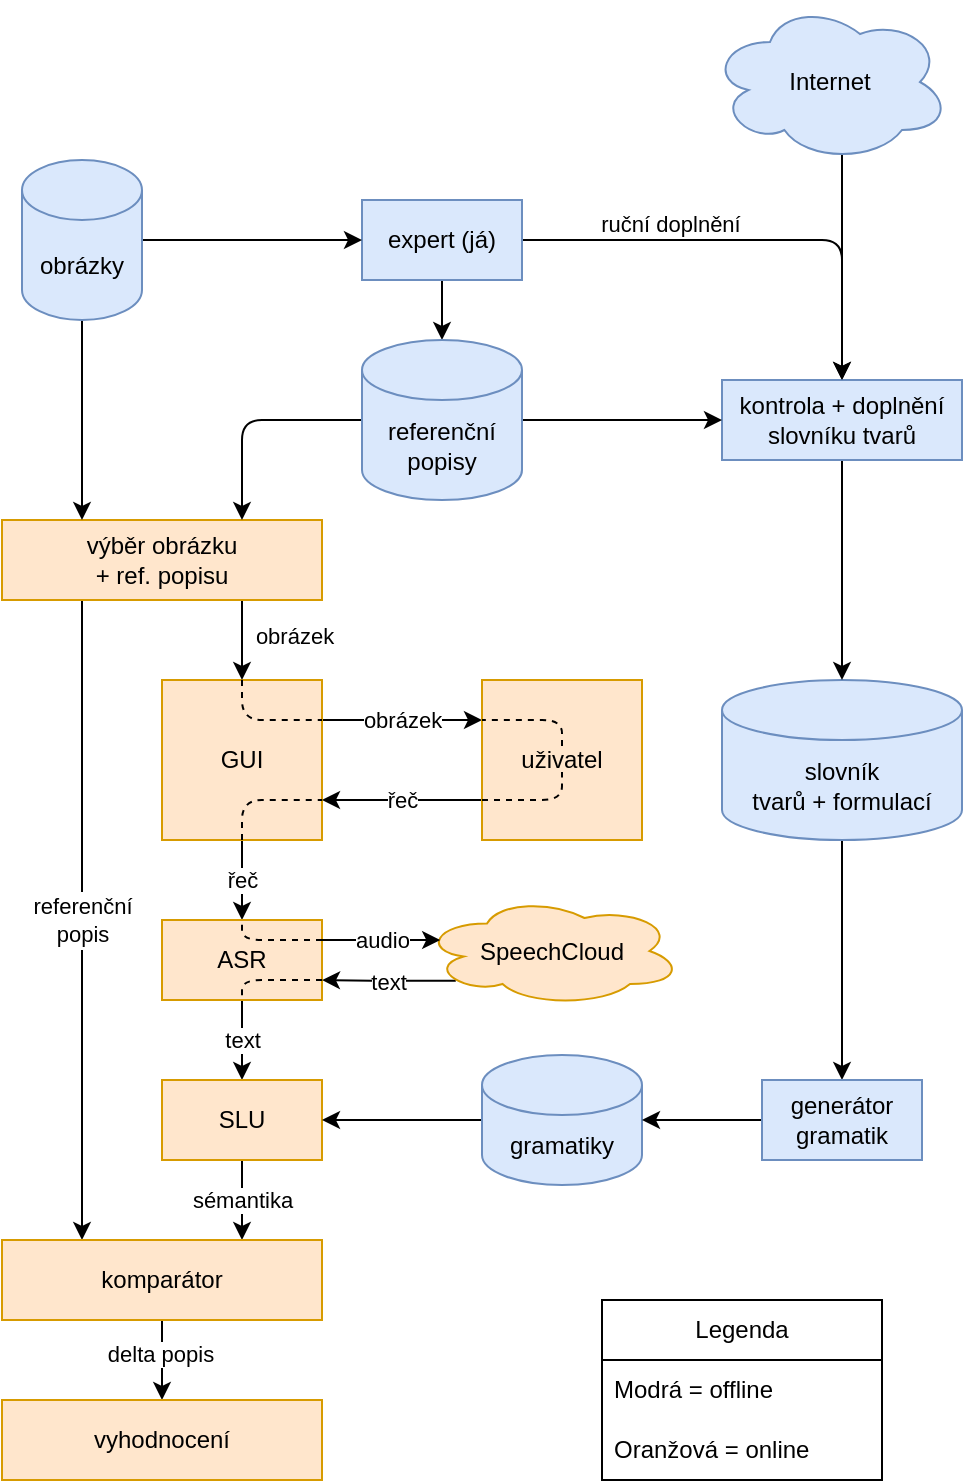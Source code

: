 <mxfile version="23.0.2" type="device">
  <diagram name="Page-1" id="8PFaDP_sZDWZJISofxxJ">
    <mxGraphModel dx="829" dy="491" grid="1" gridSize="10" guides="1" tooltips="1" connect="1" arrows="1" fold="1" page="0" pageScale="1" pageWidth="850" pageHeight="1100" math="0" shadow="0">
      <root>
        <mxCell id="0" />
        <mxCell id="1" parent="0" />
        <mxCell id="ORtQeKvJU0gTbE3NpPYs-9" value="obrázek" style="edgeStyle=orthogonalEdgeStyle;rounded=0;orthogonalLoop=1;jettySize=auto;html=1;exitX=1;exitY=0.25;exitDx=0;exitDy=0;entryX=0;entryY=0.25;entryDx=0;entryDy=0;" parent="1" source="ORtQeKvJU0gTbE3NpPYs-5" target="ORtQeKvJU0gTbE3NpPYs-8" edge="1">
          <mxGeometry relative="1" as="geometry">
            <mxPoint as="offset" />
          </mxGeometry>
        </mxCell>
        <mxCell id="ORtQeKvJU0gTbE3NpPYs-18" value="řeč" style="edgeStyle=orthogonalEdgeStyle;rounded=0;orthogonalLoop=1;jettySize=auto;html=1;" parent="1" source="ORtQeKvJU0gTbE3NpPYs-5" target="ORtQeKvJU0gTbE3NpPYs-20" edge="1">
          <mxGeometry relative="1" as="geometry">
            <mxPoint x="390" y="520" as="targetPoint" />
            <mxPoint as="offset" />
          </mxGeometry>
        </mxCell>
        <mxCell id="ORtQeKvJU0gTbE3NpPYs-5" value="GUI" style="rounded=0;whiteSpace=wrap;html=1;fillColor=#ffe6cc;strokeColor=#d79b00;" parent="1" vertex="1">
          <mxGeometry x="400" y="400" width="80" height="80" as="geometry" />
        </mxCell>
        <mxCell id="ORtQeKvJU0gTbE3NpPYs-10" value="řeč" style="edgeStyle=orthogonalEdgeStyle;rounded=0;orthogonalLoop=1;jettySize=auto;html=1;exitX=0;exitY=0.75;exitDx=0;exitDy=0;entryX=1;entryY=0.75;entryDx=0;entryDy=0;" parent="1" source="ORtQeKvJU0gTbE3NpPYs-8" target="ORtQeKvJU0gTbE3NpPYs-5" edge="1">
          <mxGeometry relative="1" as="geometry">
            <mxPoint as="offset" />
          </mxGeometry>
        </mxCell>
        <mxCell id="ORtQeKvJU0gTbE3NpPYs-8" value="uživatel" style="rounded=0;whiteSpace=wrap;html=1;arcSize=0;fillColor=#FFE6CC;strokeColor=#d79b00;" parent="1" vertex="1">
          <mxGeometry x="560" y="400" width="80" height="80" as="geometry" />
        </mxCell>
        <mxCell id="ORtQeKvJU0gTbE3NpPYs-16" value="obrázek" style="edgeStyle=orthogonalEdgeStyle;rounded=0;orthogonalLoop=1;jettySize=auto;html=1;exitX=0.75;exitY=1;exitDx=0;exitDy=0;" parent="1" source="ORtQeKvJU0gTbE3NpPYs-11" target="ORtQeKvJU0gTbE3NpPYs-5" edge="1">
          <mxGeometry x="-0.1" y="26" relative="1" as="geometry">
            <mxPoint as="offset" />
          </mxGeometry>
        </mxCell>
        <mxCell id="ORtQeKvJU0gTbE3NpPYs-19" value="referenční&lt;br&gt;popis" style="edgeStyle=orthogonalEdgeStyle;rounded=0;orthogonalLoop=1;jettySize=auto;html=1;exitX=0.25;exitY=1;exitDx=0;exitDy=0;entryX=0.25;entryY=0;entryDx=0;entryDy=0;spacingTop=0;labelBorderColor=#FFFFFF;" parent="1" source="ORtQeKvJU0gTbE3NpPYs-11" target="ORtQeKvJU0gTbE3NpPYs-24" edge="1">
          <mxGeometry relative="1" as="geometry">
            <mxPoint x="280" y="640" as="targetPoint" />
          </mxGeometry>
        </mxCell>
        <mxCell id="ORtQeKvJU0gTbE3NpPYs-11" value="výběr obrázku&lt;br&gt;+ ref. popisu" style="rounded=0;whiteSpace=wrap;html=1;fillColor=#ffe6cc;strokeColor=#d79b00;" parent="1" vertex="1">
          <mxGeometry x="320" y="320" width="160" height="40" as="geometry" />
        </mxCell>
        <mxCell id="ORtQeKvJU0gTbE3NpPYs-23" value="text" style="edgeStyle=orthogonalEdgeStyle;rounded=0;orthogonalLoop=1;jettySize=auto;html=1;verticalAlign=middle;fontFamily=Helvetica;" parent="1" source="ORtQeKvJU0gTbE3NpPYs-20" target="ORtQeKvJU0gTbE3NpPYs-22" edge="1">
          <mxGeometry relative="1" as="geometry">
            <mxPoint as="offset" />
          </mxGeometry>
        </mxCell>
        <mxCell id="ORtQeKvJU0gTbE3NpPYs-20" value="ASR" style="rounded=0;whiteSpace=wrap;html=1;fillColor=#ffe6cc;strokeColor=#d79b00;" parent="1" vertex="1">
          <mxGeometry x="400" y="520" width="80" height="40" as="geometry" />
        </mxCell>
        <mxCell id="ORtQeKvJU0gTbE3NpPYs-25" value="sémantika" style="edgeStyle=orthogonalEdgeStyle;rounded=0;orthogonalLoop=1;jettySize=auto;html=1;entryX=0.75;entryY=0;entryDx=0;entryDy=0;" parent="1" source="ORtQeKvJU0gTbE3NpPYs-22" target="ORtQeKvJU0gTbE3NpPYs-24" edge="1">
          <mxGeometry relative="1" as="geometry" />
        </mxCell>
        <mxCell id="ORtQeKvJU0gTbE3NpPYs-22" value="SLU" style="rounded=0;whiteSpace=wrap;html=1;fillColor=#ffe6cc;strokeColor=#d79b00;" parent="1" vertex="1">
          <mxGeometry x="400" y="600" width="80" height="40" as="geometry" />
        </mxCell>
        <mxCell id="ORtQeKvJU0gTbE3NpPYs-57" value="" style="edgeStyle=orthogonalEdgeStyle;rounded=0;orthogonalLoop=1;jettySize=auto;html=1;" parent="1" source="ORtQeKvJU0gTbE3NpPYs-24" target="ORtQeKvJU0gTbE3NpPYs-56" edge="1">
          <mxGeometry relative="1" as="geometry" />
        </mxCell>
        <mxCell id="ORtQeKvJU0gTbE3NpPYs-58" value="delta popis" style="edgeLabel;html=1;align=center;verticalAlign=middle;resizable=0;points=[];" parent="ORtQeKvJU0gTbE3NpPYs-57" vertex="1" connectable="0">
          <mxGeometry x="-0.173" y="-1" relative="1" as="geometry">
            <mxPoint as="offset" />
          </mxGeometry>
        </mxCell>
        <mxCell id="ORtQeKvJU0gTbE3NpPYs-24" value="komparátor" style="rounded=0;whiteSpace=wrap;html=1;fillColor=#ffe6cc;strokeColor=#d79b00;" parent="1" vertex="1">
          <mxGeometry x="320" y="680" width="160" height="40" as="geometry" />
        </mxCell>
        <mxCell id="ORtQeKvJU0gTbE3NpPYs-26" value="" style="endArrow=none;html=1;rounded=1;entryX=1;entryY=0.25;entryDx=0;entryDy=0;exitX=0.5;exitY=0;exitDx=0;exitDy=0;dashed=1;curved=0;endFill=0;" parent="1" source="ORtQeKvJU0gTbE3NpPYs-5" target="ORtQeKvJU0gTbE3NpPYs-5" edge="1">
          <mxGeometry width="50" height="50" relative="1" as="geometry">
            <mxPoint x="420" y="420" as="sourcePoint" />
            <mxPoint x="470" y="370" as="targetPoint" />
            <Array as="points">
              <mxPoint x="440" y="420" />
            </Array>
          </mxGeometry>
        </mxCell>
        <mxCell id="ORtQeKvJU0gTbE3NpPYs-34" value="" style="endArrow=none;dashed=1;html=1;rounded=1;entryX=1;entryY=0.75;entryDx=0;entryDy=0;exitX=0.5;exitY=1;exitDx=0;exitDy=0;curved=0;" parent="1" source="ORtQeKvJU0gTbE3NpPYs-5" target="ORtQeKvJU0gTbE3NpPYs-5" edge="1">
          <mxGeometry width="50" height="50" relative="1" as="geometry">
            <mxPoint x="440" y="470" as="sourcePoint" />
            <mxPoint x="490" y="420" as="targetPoint" />
            <Array as="points">
              <mxPoint x="440" y="460" />
            </Array>
          </mxGeometry>
        </mxCell>
        <mxCell id="ORtQeKvJU0gTbE3NpPYs-56" value="vyhodnocení" style="rounded=0;whiteSpace=wrap;html=1;fillColor=#ffe6cc;strokeColor=#d79b00;" parent="1" vertex="1">
          <mxGeometry x="320" y="760" width="160" height="40" as="geometry" />
        </mxCell>
        <mxCell id="ORtQeKvJU0gTbE3NpPYs-103" value="" style="edgeStyle=orthogonalEdgeStyle;rounded=0;orthogonalLoop=1;jettySize=auto;html=1;fillColor=#dae8fc;strokeColor=#000000;" parent="1" source="ORtQeKvJU0gTbE3NpPYs-62" target="ORtQeKvJU0gTbE3NpPYs-102" edge="1">
          <mxGeometry relative="1" as="geometry" />
        </mxCell>
        <mxCell id="ORtQeKvJU0gTbE3NpPYs-141" style="edgeStyle=orthogonalEdgeStyle;rounded=1;orthogonalLoop=1;jettySize=auto;html=1;curved=0;fillColor=#dae8fc;strokeColor=#000000;" parent="1" source="ORtQeKvJU0gTbE3NpPYs-62" target="ORtQeKvJU0gTbE3NpPYs-87" edge="1">
          <mxGeometry relative="1" as="geometry" />
        </mxCell>
        <mxCell id="ORtQeKvJU0gTbE3NpPYs-142" value="ruční doplnění" style="edgeLabel;html=1;align=center;verticalAlign=middle;resizable=0;points=[];" parent="ORtQeKvJU0gTbE3NpPYs-141" vertex="1" connectable="0">
          <mxGeometry x="-0.406" relative="1" as="geometry">
            <mxPoint x="5" y="-8" as="offset" />
          </mxGeometry>
        </mxCell>
        <mxCell id="ORtQeKvJU0gTbE3NpPYs-62" value="expert (já)" style="rounded=0;whiteSpace=wrap;html=1;fillColor=#dae8fc;strokeColor=#6c8ebf;" parent="1" vertex="1">
          <mxGeometry x="500" y="160" width="80" height="40" as="geometry" />
        </mxCell>
        <mxCell id="ORtQeKvJU0gTbE3NpPYs-76" style="edgeStyle=orthogonalEdgeStyle;rounded=0;orthogonalLoop=1;jettySize=auto;html=1;" parent="1" source="ORtQeKvJU0gTbE3NpPYs-75" target="ORtQeKvJU0gTbE3NpPYs-22" edge="1">
          <mxGeometry relative="1" as="geometry" />
        </mxCell>
        <mxCell id="ORtQeKvJU0gTbE3NpPYs-75" value="gramatiky" style="shape=cylinder3;whiteSpace=wrap;html=1;boundedLbl=1;backgroundOutline=1;size=15;fillColor=#dae8fc;strokeColor=#6c8ebf;" parent="1" vertex="1">
          <mxGeometry x="560" y="587.5" width="80" height="65" as="geometry" />
        </mxCell>
        <mxCell id="ORtQeKvJU0gTbE3NpPYs-79" style="edgeStyle=orthogonalEdgeStyle;rounded=0;orthogonalLoop=1;jettySize=auto;html=1;exitX=0.13;exitY=0.77;exitDx=0;exitDy=0;exitPerimeter=0;entryX=1;entryY=0.75;entryDx=0;entryDy=0;strokeColor=default;curved=0;bendable=0;arcSize=0;" parent="1" source="ORtQeKvJU0gTbE3NpPYs-77" target="ORtQeKvJU0gTbE3NpPYs-20" edge="1">
          <mxGeometry relative="1" as="geometry" />
        </mxCell>
        <mxCell id="ORtQeKvJU0gTbE3NpPYs-81" value="text" style="edgeLabel;html=1;align=center;verticalAlign=middle;resizable=0;points=[];labelBackgroundColor=default;" parent="ORtQeKvJU0gTbE3NpPYs-79" vertex="1" connectable="0">
          <mxGeometry x="0.089" y="-2" relative="1" as="geometry">
            <mxPoint x="2" y="2" as="offset" />
          </mxGeometry>
        </mxCell>
        <mxCell id="ORtQeKvJU0gTbE3NpPYs-77" value="SpeechCloud" style="ellipse;shape=cloud;whiteSpace=wrap;html=1;fillColor=#ffe6cc;strokeColor=#d79b00;" parent="1" vertex="1">
          <mxGeometry x="530" y="508" width="130" height="55" as="geometry" />
        </mxCell>
        <mxCell id="ORtQeKvJU0gTbE3NpPYs-78" value="audio" style="edgeStyle=orthogonalEdgeStyle;rounded=0;orthogonalLoop=1;jettySize=auto;html=1;exitX=1;exitY=0.25;exitDx=0;exitDy=0;entryX=0.07;entryY=0.4;entryDx=0;entryDy=0;entryPerimeter=0;" parent="1" source="ORtQeKvJU0gTbE3NpPYs-20" target="ORtQeKvJU0gTbE3NpPYs-77" edge="1">
          <mxGeometry x="0.015" relative="1" as="geometry">
            <mxPoint x="540" y="510" as="targetPoint" />
            <mxPoint as="offset" />
          </mxGeometry>
        </mxCell>
        <mxCell id="ORtQeKvJU0gTbE3NpPYs-82" value="" style="endArrow=none;dashed=1;html=1;rounded=1;entryX=0.5;entryY=0;entryDx=0;entryDy=0;exitX=1;exitY=0.25;exitDx=0;exitDy=0;curved=0;" parent="1" source="ORtQeKvJU0gTbE3NpPYs-20" target="ORtQeKvJU0gTbE3NpPYs-20" edge="1">
          <mxGeometry width="50" height="50" relative="1" as="geometry">
            <mxPoint x="480" y="550" as="sourcePoint" />
            <mxPoint x="530" y="500" as="targetPoint" />
            <Array as="points">
              <mxPoint x="440" y="530" />
            </Array>
          </mxGeometry>
        </mxCell>
        <mxCell id="ORtQeKvJU0gTbE3NpPYs-83" value="" style="endArrow=none;dashed=1;html=1;rounded=1;exitX=1;exitY=0.75;exitDx=0;exitDy=0;entryX=0.5;entryY=1;entryDx=0;entryDy=0;curved=0;" parent="1" source="ORtQeKvJU0gTbE3NpPYs-20" target="ORtQeKvJU0gTbE3NpPYs-20" edge="1">
          <mxGeometry width="50" height="50" relative="1" as="geometry">
            <mxPoint x="480" y="550" as="sourcePoint" />
            <mxPoint x="530" y="500" as="targetPoint" />
            <Array as="points">
              <mxPoint x="440" y="550" />
            </Array>
          </mxGeometry>
        </mxCell>
        <mxCell id="ORtQeKvJU0gTbE3NpPYs-113" style="edgeStyle=orthogonalEdgeStyle;rounded=0;orthogonalLoop=1;jettySize=auto;html=1;fillColor=#dae8fc;strokeColor=#000000;" parent="1" source="ORtQeKvJU0gTbE3NpPYs-84" target="ORtQeKvJU0gTbE3NpPYs-110" edge="1">
          <mxGeometry relative="1" as="geometry" />
        </mxCell>
        <mxCell id="ORtQeKvJU0gTbE3NpPYs-84" value="slovník&lt;br&gt;tvarů + formulací" style="shape=cylinder3;whiteSpace=wrap;html=1;boundedLbl=1;backgroundOutline=1;size=15;fillColor=#dae8fc;strokeColor=#6c8ebf;" parent="1" vertex="1">
          <mxGeometry x="680" y="400" width="120" height="80" as="geometry" />
        </mxCell>
        <mxCell id="ORtQeKvJU0gTbE3NpPYs-94" style="edgeStyle=orthogonalEdgeStyle;rounded=0;orthogonalLoop=1;jettySize=auto;html=1;fillColor=#dae8fc;strokeColor=#000000;" parent="1" source="ORtQeKvJU0gTbE3NpPYs-87" target="ORtQeKvJU0gTbE3NpPYs-84" edge="1">
          <mxGeometry relative="1" as="geometry" />
        </mxCell>
        <mxCell id="ORtQeKvJU0gTbE3NpPYs-87" value="kontrola&amp;nbsp;+ doplnění&lt;br&gt;slovníku tvarů" style="rounded=0;whiteSpace=wrap;html=1;fillColor=#dae8fc;strokeColor=#6c8ebf;" parent="1" vertex="1">
          <mxGeometry x="680" y="250" width="120" height="40" as="geometry" />
        </mxCell>
        <mxCell id="ORtQeKvJU0gTbE3NpPYs-143" style="edgeStyle=orthogonalEdgeStyle;rounded=0;orthogonalLoop=1;jettySize=auto;html=1;fillColor=#dae8fc;strokeColor=#000000;" parent="1" source="ORtQeKvJU0gTbE3NpPYs-100" target="ORtQeKvJU0gTbE3NpPYs-62" edge="1">
          <mxGeometry relative="1" as="geometry" />
        </mxCell>
        <mxCell id="ORtQeKvJU0gTbE3NpPYs-144" style="edgeStyle=orthogonalEdgeStyle;rounded=0;orthogonalLoop=1;jettySize=auto;html=1;entryX=0.25;entryY=0;entryDx=0;entryDy=0;" parent="1" source="ORtQeKvJU0gTbE3NpPYs-100" target="ORtQeKvJU0gTbE3NpPYs-11" edge="1">
          <mxGeometry relative="1" as="geometry" />
        </mxCell>
        <mxCell id="ORtQeKvJU0gTbE3NpPYs-100" value="obrázky" style="shape=cylinder3;whiteSpace=wrap;html=1;boundedLbl=1;backgroundOutline=1;size=15;fillColor=#dae8fc;strokeColor=#6c8ebf;" parent="1" vertex="1">
          <mxGeometry x="330" y="140" width="60" height="80" as="geometry" />
        </mxCell>
        <mxCell id="ORtQeKvJU0gTbE3NpPYs-104" value="" style="edgeStyle=orthogonalEdgeStyle;rounded=0;orthogonalLoop=1;jettySize=auto;html=1;fillColor=#dae8fc;strokeColor=#000000;" parent="1" source="ORtQeKvJU0gTbE3NpPYs-102" target="ORtQeKvJU0gTbE3NpPYs-87" edge="1">
          <mxGeometry relative="1" as="geometry" />
        </mxCell>
        <mxCell id="ORtQeKvJU0gTbE3NpPYs-111" style="edgeStyle=orthogonalEdgeStyle;rounded=1;orthogonalLoop=1;jettySize=auto;html=1;entryX=0.75;entryY=0;entryDx=0;entryDy=0;strokeColor=default;curved=0;" parent="1" source="ORtQeKvJU0gTbE3NpPYs-102" target="ORtQeKvJU0gTbE3NpPYs-11" edge="1">
          <mxGeometry relative="1" as="geometry" />
        </mxCell>
        <mxCell id="ORtQeKvJU0gTbE3NpPYs-102" value="referenční&lt;br&gt;popisy" style="shape=cylinder3;whiteSpace=wrap;html=1;boundedLbl=1;backgroundOutline=1;size=15;fillColor=#dae8fc;strokeColor=#6c8ebf;" parent="1" vertex="1">
          <mxGeometry x="500" y="230" width="80" height="80" as="geometry" />
        </mxCell>
        <mxCell id="ORtQeKvJU0gTbE3NpPYs-138" style="edgeStyle=orthogonalEdgeStyle;rounded=0;orthogonalLoop=1;jettySize=auto;html=1;exitX=0.55;exitY=0.95;exitDx=0;exitDy=0;exitPerimeter=0;fillColor=#dae8fc;strokeColor=#000000;" parent="1" source="ORtQeKvJU0gTbE3NpPYs-106" target="ORtQeKvJU0gTbE3NpPYs-87" edge="1">
          <mxGeometry relative="1" as="geometry" />
        </mxCell>
        <mxCell id="ORtQeKvJU0gTbE3NpPYs-106" value="Internet" style="ellipse;shape=cloud;whiteSpace=wrap;html=1;fillColor=#dae8fc;strokeColor=#6c8ebf;" parent="1" vertex="1">
          <mxGeometry x="674" y="61" width="120" height="80" as="geometry" />
        </mxCell>
        <mxCell id="ORtQeKvJU0gTbE3NpPYs-114" style="edgeStyle=orthogonalEdgeStyle;rounded=0;orthogonalLoop=1;jettySize=auto;html=1;fillColor=#dae8fc;strokeColor=#000000;" parent="1" source="ORtQeKvJU0gTbE3NpPYs-110" target="ORtQeKvJU0gTbE3NpPYs-75" edge="1">
          <mxGeometry relative="1" as="geometry" />
        </mxCell>
        <mxCell id="ORtQeKvJU0gTbE3NpPYs-110" value="generátor&lt;br&gt;gramatik" style="rounded=0;whiteSpace=wrap;html=1;fillColor=#dae8fc;strokeColor=#6c8ebf;" parent="1" vertex="1">
          <mxGeometry x="700" y="600" width="80" height="40" as="geometry" />
        </mxCell>
        <mxCell id="ORtQeKvJU0gTbE3NpPYs-148" value="Legenda" style="swimlane;fontStyle=0;childLayout=stackLayout;horizontal=1;startSize=30;horizontalStack=0;resizeParent=1;resizeParentMax=0;resizeLast=0;collapsible=1;marginBottom=0;whiteSpace=wrap;html=1;" parent="1" vertex="1">
          <mxGeometry x="620" y="710" width="140" height="90" as="geometry">
            <mxRectangle x="620" y="710" width="90" height="30" as="alternateBounds" />
          </mxGeometry>
        </mxCell>
        <mxCell id="ORtQeKvJU0gTbE3NpPYs-149" value="Modrá = offline" style="text;strokeColor=none;fillColor=none;align=left;verticalAlign=middle;spacingLeft=4;spacingRight=4;overflow=hidden;points=[[0,0.5],[1,0.5]];portConstraint=eastwest;rotatable=0;whiteSpace=wrap;html=1;" parent="ORtQeKvJU0gTbE3NpPYs-148" vertex="1">
          <mxGeometry y="30" width="140" height="30" as="geometry" />
        </mxCell>
        <mxCell id="ORtQeKvJU0gTbE3NpPYs-150" value="Oranžová = online" style="text;strokeColor=none;fillColor=none;align=left;verticalAlign=middle;spacingLeft=4;spacingRight=4;overflow=hidden;points=[[0,0.5],[1,0.5]];portConstraint=eastwest;rotatable=0;whiteSpace=wrap;html=1;" parent="ORtQeKvJU0gTbE3NpPYs-148" vertex="1">
          <mxGeometry y="60" width="140" height="30" as="geometry" />
        </mxCell>
        <mxCell id="UQVrCnbYg1zuOZmLIqHE-2" value="" style="endArrow=none;dashed=1;html=1;rounded=1;entryX=0;entryY=0.25;entryDx=0;entryDy=0;curved=0;" edge="1" parent="1" target="ORtQeKvJU0gTbE3NpPYs-8">
          <mxGeometry width="50" height="50" relative="1" as="geometry">
            <mxPoint x="600" y="433" as="sourcePoint" />
            <mxPoint x="550" y="390" as="targetPoint" />
            <Array as="points">
              <mxPoint x="600" y="420" />
            </Array>
          </mxGeometry>
        </mxCell>
        <mxCell id="UQVrCnbYg1zuOZmLIqHE-3" value="" style="endArrow=none;dashed=1;html=1;rounded=1;curved=0;exitX=0;exitY=0.75;exitDx=0;exitDy=0;" edge="1" parent="1" source="ORtQeKvJU0gTbE3NpPYs-8">
          <mxGeometry width="50" height="50" relative="1" as="geometry">
            <mxPoint x="570" y="450" as="sourcePoint" />
            <mxPoint x="600" y="446" as="targetPoint" />
            <Array as="points">
              <mxPoint x="600" y="460" />
            </Array>
          </mxGeometry>
        </mxCell>
      </root>
    </mxGraphModel>
  </diagram>
</mxfile>
